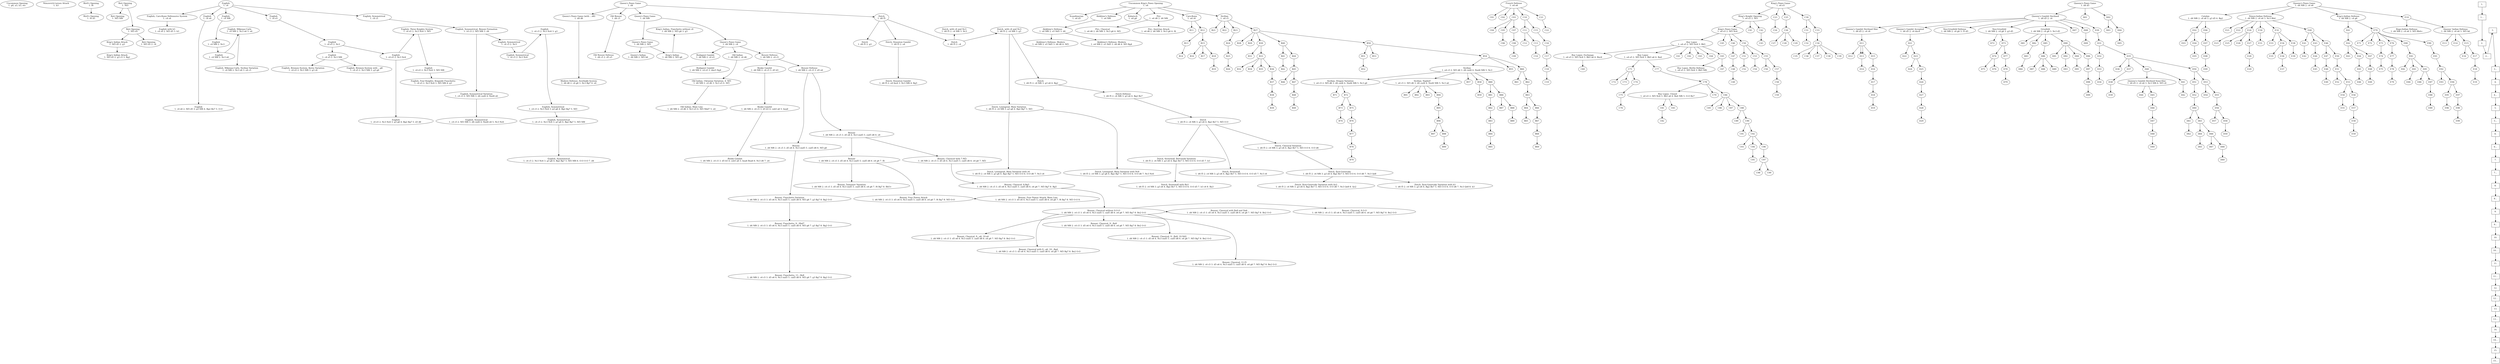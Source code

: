 #
#   A dot file containing Chess Openings, organized by ECO codes and linked together in a tree format.
#
#   Copyright (C) 2014  William Harrison
#
#   This program is free software; you can redistribute it and/or modify
#   it under the terms of the GNU General Public License as published by
#   the Free Software Foundation; either version 2 of the License, or
#   (at your option) any later version.
#   This program is distributed in the hope that it will be useful,
#   but WITHOUT ANY WARRANTY; without even the implied warranty of
#   MERCHANTABILITY or FITNESS FOR A PARTICULAR PURPOSE.  See the
#   GNU General Public License for more details.
#   You should have received a copy of the GNU General Public License along
#   with this program; if not, write to the Free Software Foundation, Inc.,
#   51 Franklin Street, Fifth Floor, Boston, MA 02110-1301 USA.
#

digraph chess {


    A00 [label = "Uncommon Opening\n1. g4, a3, h3, etc"];
    A01 [label = "Nimzovich-Larsen Attack\n1. b3"];
    A02 [label = "Bird's Opening\n1. f4"];
    A03 [label = "Bird's Opening\n1. f4 d5"];
    A04 [label = "Reti Opening\n1. Nf3"];
    A05 [label = "Reti Opening\n1. Nf3 Nf6"];
    A06 [label = "Reti Opening\n1. Nf3 d5"];
    A07 [label = "King's Indian Attack\n1. Nf3 d5 2. g3"];
    A08 [label = "King's Indian Attack\n1. Nf3 d5 2. g3 c5 3. Bg2"];
    A09 [label = "Reti Opening\n1. Nf3 d5 2. c4"];
    A10 [label = "English\n1. c4"];
    A11 [label = "English, Caro-Kann Defennsive System\n1. c4 c6"];
    A12 [label = "English with b3\n1. c4 c6 2. Nf3 d5 3. b3"];
    A13 [label = "English\n1. c4 e6"];
    A14 [label = "English\n1. c4 e6 2. Nf3 d5 3. g3 Nf6 4. Bg2 Be7 5. O-O"];
    A15 [label = "English\n1. c4 Nf6"];
    A16 [label = "English\n1. c4 Nf6 2. Nc3"];
    A17 [label = "English\n1. c4 Nf6 2. Nc3 e6"];
    A18 [label = "English, Mikenas-Carls\n1. c4 Nf6 2. Nc3 e6 3. e4"];
    A19 [label = "English, Mikenas-Carls, Sicilian Variation\n1. c4 Nf6 2. Nc3 e6 3. e4 c5"];
    A20 [label = "English\n1. c4 e5"];
    A21 [label = "English\n1. c4 e5 2. Nc3"];
    A22 [label = "English\n1. c4 e5 2. Nc3 Nf6"];
    A23 [label = "English, Bremen System, Keres Variation\n1. c4 e5 2. Nc3 Nf6 3. g3 c6"];
    A24 [label = "English, Bremen System with ...g6\n1. c4 e5 2. Nc3 Nf6 3. g3 g6"];
    A25 [label = "English\n1. c4 e5 2. Nc3 Nc6"];
    A26 [label = "English\n1. c4 e5 2. Nc3 Nc6 3. g3 g6 4. Bg2 Bg7 5. d3 d6"];
    A27 [label = "English, Three Knights System\n1. c4 e5 2. Nc3 Nc6 3. Nf3"];
    A28 [label = "English\n1. c4 e5 2. Nc3 Nc6 3. Nf3 Nf6"];
    A29 [label = "English, Four Knights, Kingside Fianchetto\n1. c4 e5 2. Nc3 Nc6 3. Nf3 Nf6 4. g3"];
    A30 [label = "English, Symmetrical\n1. c4 c5"];
    A31 [label = "English, Symmetrical, Benoni Formation\n1. c4 c5 2. Nf3 Nf6 3. d4"];
    A32 [label = "English, Symmetrical Variation\n1. c4 c5 2. Nf3 Nf6 3. d4 cxd4 4. Nxd4 e6"];
    A33 [label = "English, Symmetrical\n1. c4 c5 2. Nf3 Nf6 3. d4 cxd4 4. Nxd4 e6 5. Nc3 Nc6"];
    A34 [label = "English, Symmetrical\n1. c4 c5 2. Nc3"];
    A35 [label = "English, Symmetrical\n1. c4 c5 2. Nc3 Nc6"];
    A36 [label = "English\n1. c4 c5 2. Nc3 Nc6 3. g3"];
    A37 [label = "English, Symmetrical\n1. c4 c5 2. Nc3 Nc6 3. g3 g6 4. Bg2 Bg7 5. Nf3"];
    A38 [label = "English, Symmetrical\n1. c4 c5 2. Nc3 Nc6 3. g3 g6 4. Bg2 Bg7 5. Nf3 Nf6"];
    A39 [label = "English, Symmetrical\n1. c4 c5 2. Nc3 Nc6 3. g3 g6 4. Bg2 Bg7 5. Nf3 Nf6 6. O-O O-O 7. d4"];
    A40 [label = "Queen's Pawn Game\n1. d4"];
    A41 [label = "Queen's Pawn Game (with ...d6)\n1. d4 d6"];
    A42 [label = "Modern Defense, Averbakh System\n1. d4 d6 2. c4 g6 3. Nc3 Bg7 4. e4"];
    A43 [label = "Old Benoni\n1. d4 c5"];
    A44 [label = "Old Benoni Defense\n1. d4 c5 2. d5 e5"];
    A45 [label = "Queen's Pawn Game\n1. d4 Nf6"];
    A46 [label = "Queen's Pawn Game\n1. d4 Nf6 2. Nf3"];
    A47 [label = "Queen's Indian\n1. d4 Nf6 2. Nf3 b6"];
    A48 [label = "King's Indian\n1. d4 Nf6 2. Nf3 g6"];
    A49 [label = "King's Indian, Fianchetto without c4\n1. d4 Nf6 2. Nf3 g6 3. g3"];
    A50 [label = "Queen's Pawn Game\n1. d4 Nf6 2. c4"];
    A51 [label = "Budapest Gambit\n1. d4 Nf6 2. c4 e5"];
    A52 [label = "Budapest Gambit\n1. d4 Nf6 2. c4 e5 3. dxe5 Ng4"];
    A53 [label = "Old Indian\n1. d4 Nf6 2. c4 d6"];
    A54 [label = "Old Indian, Ukranian Variation, 4. Nf3\n1. d4 Nf6 2. c4 d6 3. Nc3 e5 4. Nf3"];
    A55 [label = "Old Indian, Main Line\n1. d4 Nf6 2. c4 d6 3. Nc3 e5 4. Nf3 Nbd7 5. e4"];
    A56 [label = "Benoni Defense\n1. d4 Nf6 2. c4 c5"];
    A57 [label = "Benko Gambit\n1. d4 Nf6 2. c4 c5 3. d5 b5"];
    A58 [label = "Benko Gambit\n1. d4 Nf6 2. c4 c5 3. d5 b5 4. cxb5 a6 5. bxa6"];
    A59 [label = "Benko Gambit\n1. d4 Nf6 2. c4 c5 3. d5 b5 4. cxb5 a6 5. bxa6 Bxa6 6. Nc3 d6 7. e4"];
    A60 [label = "Benoni Defense\n1. d4 Nf6 2. c4 c5 3. d5 e6"];
    A61 [label = "Benoni\n1. d4 Nf6 2. c4 c5 3. d5 e6 4. Nc3 exd5 5. cxd5 d6 6. Nf3 g6"];
    A62 [label = "Benoni, Fianchetto Variation\n1. d4 Nf6 2. c4 c5 3. d5 e6 4. Nc3 exd5 5. cxd5 d6 6. Nf3 g6 7. g3 Bg7 8. Bg2 O-O"];
    A63 [label = "Benoni, Fianchetto, 9...Nbd7\n1. d4 Nf6 2. c4 c5 3. d5 e6 4. Nc3 exd5 5. cxd5 d6 6. Nf3 g6 7. g3 Bg7 8. Bg2 O-O"];
    A64 [label = "Benoni, Fianchetto, 11...Re8\n1. d4 Nf6 2. c4 c5 3. d5 e6 4. Nc3 exd5 5. cxd5 d6 6. Nf3 g6 7. g3 Bg7 8. Bg2 O-O"];
    A65 [label = "Benoni\n1. d4 Nf6 2. c4 c5 3. d5 e6 4. Nc3 exd5 5. cxd5 d6 6. e4"];
    A66 [label = "Benoni\n1. d4 Nf6 2. c4 c5 3. d5 e6 4. Nc3 exd5 5. cxd5 d6 6. e4 g6 7. f4"];
    A67 [label = "Benoni, Taimanov Variation\n1. d4 Nf6 2. c4 c5 3. d5 e6 4. Nc3 exd5 5. cxd5 d6 6. e4 g6 7. f4 Bg7 8. Bb5+"];
    A68 [label = "Benoni, Four Pawns Attack\n1. d4 Nf6 2. c4 c5 3. d5 e6 4. Nc3 exd5 5. cxd5 d6 6. e4 g6 7. f4 Bg7 8. Nf3 O-O"];
    A69 [label = "Benoni, Four Pawns Attack, Main Line\n1. d4 Nf6 2. c4 c5 3. d5 e6 4. Nc3 exd5 5. cxd5 d6 6. e4 g6 7. f4 Bg7 8. Nf3 O-O 9."];
    A70 [label = "Benoni, Classical with 7.Nf3\n1. d4 Nf6 2. c4 c5 3. d5 e6 4. Nc3 exd5 5. cxd5 d6 6. e4 g6 7. Nf3"];
    A71 [label = "Benoni, Classical, 8.Bg5\n1. d4 Nf6 2. c4 c5 3. d5 e6 4. Nc3 exd5 5. cxd5 d6 6. e4 g6 7. Nf3 Bg7 8. Bg5"];
    A72 [label = "Benoni, Classical without 9.O-O\n1. d4 Nf6 2. c4 c5 3. d5 e6 4. Nc3 exd5 5. cxd5 d6 6. e4 g6 7. Nf3 Bg7 8. Be2 O-O"];
    A73 [label = "Benoni, Classical, 9.O-O\n1. d4 Nf6 2. c4 c5 3. d5 e6 4. Nc3 exd5 5. cxd5 d6 6. e4 g6 7. Nf3 Bg7 8. Be2 O-O"];
    A74 [label = "Benoni, Classical, 9...a6, 10.a4\n1. d4 Nf6 2. c4 c5 3. d5 e6 4. Nc3 exd5 5. cxd5 d6 6. e4 g6 7. Nf3 Bg7 8. Be2 O-O"];
    A75 [label = "Benoni, Classical with 9...a6, 10...Bg4\n1. d4 Nf6 2. c4 c5 3. d5 e6 4. Nc3 exd5 5. cxd5 d6 6. e4 g6 7. Nf3 Bg7 8. Be2 O-O"];
    A76 [label = "Benoni, Classical, 9...Re8\n1. d4 Nf6 2. c4 c5 3. d5 e6 4. Nc3 exd5 5. cxd5 d6 6. e4 g6 7. Nf3 Bg7 8. Be2 O-O"];
    A77 [label = "Benoni, Classical, 9...Re8, 10.Nd2\n1. d4 Nf6 2. c4 c5 3. d5 e6 4. Nc3 exd5 5. cxd5 d6 6. e4 g6 7. Nf3 Bg7 8. Be2 O-O"];
    A78 [label = "Benoni, Classical with Re8 and Na6\n1. d4 Nf6 2. c4 c5 3. d5 e6 4. Nc3 exd5 5. cxd5 d6 6. e4 g6 7. Nf3 Bg7 8. Be2 O-O"];
    A79 [label = "Benoni, Classical, 11.f3\n1. d4 Nf6 2. c4 c5 3. d5 e6 4. Nc3 exd5 5. cxd5 d6 6. e4 g6 7. Nf3 Bg7 8. Be2 O-O"];
    A80 [label = "Dutch\n1. d4 f5"];
    A81 [label = "Dutch\n1. d4 f5 2. g3"];
    A82 [label = "Dutch, Staunton Gambit\n1. d4 f5 2. e4"];
    A83 [label = "Dutch, Staunton Gambit\n1. d4 f5 2. e4 fxe4 3. Nc3 Nf6 4. Bg5"];
    A84 [label = "Dutch\n1. d4 f5 2. c4"];
    A85 [label = "Dutch, with c4 and Nc3\n1. d4 f5 2. c4 Nf6 3. Nc3"];
    A86 [label = "Dutch, with c4 and Nc3\n1. d4 f5 2. c4 Nf6 3. g3"];
    A87 [label = "Dutch, Leningrad, Main Variation \n1. d4 f5 2. c4 Nf6 3. g3 g6 4. Bg2 Bg7 5. Nf3"];
    A88 [label = "Dutch, Leningrad, Main Variation with c6\n1. d4 f5 2. c4 Nf6 3. g3 g6 4. Bg2 Bg7 5. Nf3 O-O 6. O-O d6 7. Nc3 c6"];
    A89 [label = "Dutch, Leningrad, Main Variation with Nc6\n1. d4 f5 2. c4 Nf6 3. g3 g6 4. Bg2 Bg7 5. Nf3 O-O 6. O-O d6 7. Nc3 Nc6"];
    A90 [label = "Dutch \n1. d4 f5 2. c4 Nf6 3. g3 e6 4. Bg2"];
    A91 [label = "Dutch Defense\n1. d4 f5 2. c4 Nf6 3. g3 e6 4. Bg2 Be7"];
    A92 [label = "Dutch\n1. d4 f5 2. c4 Nf6 3. g3 e6 4. Bg2 Be7 5. Nf3 O-O"];
    A93 [label = "Dutch, Stonewall, Botvinnik Variation\n1. d4 f5 2. c4 Nf6 3. g3 e6 4. Bg2 Be7 5. Nf3 O-O 6. O-O d5 7. b3"];
    A94 [label = "Dutch, Stonewall with Ba3\n1. d4 f5 2. c4 Nf6 3. g3 e6 4. Bg2 Be7 5. Nf3 O-O 6. O-O d5 7. b3 c6 8. Ba3"];
    A95 [label = "Dutch, Stonewall\n1. d4 f5 2. c4 Nf6 3. g3 e6 4. Bg2 Be7 5. Nf3 O-O 6. O-O d5 7. Nc3 c6"];
    A96 [label = "Dutch, Classical Variation\n1. d4 f5 2. c4 Nf6 3. g3 e6 4. Bg2 Be7 5. Nf3 O-O 6. O-O d6"];
    A97 [label = "Dutch, Ilyin-Genevsky\n1. d4 f5 2. c4 Nf6 3. g3 e6 4. Bg2 Be7 5. Nf3 O-O 6. O-O d6 7. Nc3 Qe8"];
    A98 [label = "Dutch, Ilyin-Genevsky Variation with Qc2\n1. d4 f5 2. c4 Nf6 3. g3 e6 4. Bg2 Be7 5. Nf3 O-O 6. O-O d6 7. Nc3 Qe8 8. Qc2"];
    A99 [label = "Dutch, Ilyin-Genevsky Variation with b3\n1. d4 f5 2. c4 Nf6 3. g3 e6 4. Bg2 Be7 5. Nf3 O-O 6. O-O d6 7. Nc3 Qe8 8. b3"];

    B00 [label = "Uncommon King's Pawn Opening\n1. e4"];
    B01 [label = "Scandinavian\n1. e4 d5"];
    B02 [label = "Alekhine's Defense\n1. e4 Nf6"];
    B03 [label = "Alekhine's Defense\n1. e4 Nf6 2. e5 Nd5 3. d4"];
    B04 [label = "Alekhine's Defense, Modern\n1. e4 Nf6 2. e5 Nd5 3. d4 d6 4. Nf3"];
    B05 [label = "Alekhine's Defense, Modern\n1. e4 Nf6 2. e5 Nd5 3. d4 d6 4. Nf3 Bg4"];
    B06 [label = "Robatsch\n1. e4 g6"];
    B07 [label = "Pirc\n1. e4 d6 2. d4 Nf6"];
    B08 [label = "Pirc, Classical\n1. e4 d6 2. d4 Nf6 3. Nc3 g6 4. Nf3"];
    B09 [label = "Pirc, Austrian Attack\n1. e4 d6 2. d4 Nf6 3. Nc3 g6 4. f4"];
    B10 [label = "Caro-Kann\n1. e4 c6"];
    B20 [label = "Sicilian\n1. e4 c5"];
    B56 [label = "Sicilian\n1. e4 c5 2. Nf3 d6 3. d4 cxd4 4. Nxd4 Nf6 5. Nc3"];
    B70 [label = "Sicilian, Dragon Variation\n1. e4 c5 2. Nf3 d6 3. d4 cxd4 4. Nxd4 Nf6 5. Nc3 g6"];
    B90 [label = "Sicilian, Najdorf\n1. e4 c5 2. Nf3 d6 3. d4 cxd4 4. Nxd4 Nf6 5. Nc3 a6"];

    C00 [label = "French Defense\n1. e4 e6"];
    C20 [label = "King's Pawn Game\n1. e4 e5"];
    C40 [label = "King's Knight Opening\n1. e4 e5 2. Nf3"];
    C44 [label = "King's Pawn Game\n1. e4 e5 2. Nf3 Nc6"];
    C60 [label = "Ruy Lopez\n1. e4 e5 2. Nf3 Nc6 3. Bb5"];
    C66 [label = "Ruy Lopez, Berlin Defense\n1. e4 e5 2. Nf3 Nc6 3. Bb5 Nf6"];
    C68 [label = "Ruy Lopez, Exchange\n1. e4 e5 2. Nf3 Nc6 3. Bb5 a6 4. Bxc6"];
    C70 [label = "Ruy Lopez\n1. e4 e5 2. Nf3 Nc6 3. Bb5 a6 4. Ba4"];
    C80 [label = "Ruy Lopez, Open\n1. e4 e5 2. Nf3 Nc6 3. Bb5 a6 4. Ba4 Nf6 5. O-O Nxe4"];
    C80 [label = "Ruy Lopez, Closed\n1. e4 e5 2. Nf3 Nc6 3. Bb5 a6 4. Ba4 Nf6 5. O-O Be7"];

    D00 [label = "Queens's Pawn Game\n1. d4 d5"];
    D06 [label = "Queens's Gambit Declined\n1. d4 d5 2. c4"];
    D10 [label = "Queens's Gambit Declined Slav\n1. d4 d5 2. c4 c6"];
    D20 [label = "Queens's Gambit Accepted\n1. d4 d5 2. c4 dxc4"];
    D43 [label = "Queens's Gambit Declined Semi-Slav\n1. d4 d5 2. c4 e6 3. Nc3 Nf6 4. Nf3 c6"];
    D70 [label = "Neo-Grunfeld Defense\n1. d4 Nf6 2. c4 g6 3. f3 d5"];
    D71 [label = "Neo-Grunfeld\n1. d4 Nf6 2. c4 g6 3. g3 d5"];
    D80 [label = "Grunfeld\n1. d4 Nf6 2. c4 g6 3. Nc3 d5"];

    E00 [label = "Queens's Pawn Game\n1. d4 Nf6 2. c4 e6"];
    E01 [label = "Catalan\n1. d4 Nf6 2. c4 e6 3. g3 d5 4. Bg2"];
    E11 [label = "Bogo-Indian Defense\n1. d4 Nf6 2. c4 e6 3. Nf3 Bb4+"];
    E12 [label = "Queens' Indian Defense\n1. d4 Nf6 2. c4 e6 3. Nf3 b6"];
    E20 [label = "Nimzo-Indian Defense\n1. d4 Nf6 2. c4 e6 3. Nc3 Bb4"];
    E60 [label = "King's-Indian Defense\n1. d4 Nf6 2. c4 g6"];

    A02 -> A03;
    A04 -> A05;
    A04 -> A06;
    A06 -> A07 -> A08;
    A06 -> A09;
    A10 -> A11 -> A12;
    A10 -> A13 -> A14;
    A10 -> A15 -> A16 -> A17 -> A18 -> A19;
    A10 -> A20 -> A21 -> A22;
    A22 -> A23;
    A22 -> A24;
    A21 -> A25;
    A25 -> A26;
    A25 -> A27 -> A28 -> A29;
    A10 -> A30;
    A30 -> A31 -> A32 -> A33;
    A31 -> A34 -> A35 -> A36 -> A37 -> A38 -> A39;
    A40 -> A41 -> A42;
    A40 -> A43 -> A44;
    A40 -> A45 -> A46 -> A47;
    A46 -> A48 -> A49;
    A45 -> A50 -> A51 -> A52;
    A50 -> A53 -> A54 -> A55;
    A50 -> A56 -> A57 -> A58 -> A59;
    A56 -> A60 -> A61 -> A62 -> A63 -> A64;
    A60 -> A65 -> A66 -> A67;
    A66 -> A68 -> A69;
    A65 -> A70 -> A71 -> A72;
    A72 -> A73;
    A72 -> A74;
    A72 -> A75;
    A72 -> A76;
    A72 -> A77;
    A72 -> A78;
    A72 -> A79;
    A40 -> A80 -> A81;
    A80 -> A82 -> A83;
    A80 -> A84 -> A85;
    A84 -> A86 -> A87 -> A88;
    A87 -> A89;
    A86 -> A90 -> A91 -> A92 -> A93 -> A94;
    A92 -> A95;
    A92 -> A96 -> A97 -> A98;
    A97 -> A99;

    B00 -> B01;
    B00 -> B02 -> B03 -> B04;
    B03 -> B05;
    B00 -> B06;
    B00 -> B07 -> B08;
    B07 -> B09;
    # Caro-Kann
    B00 -> B10 -> B11;
    B10 -> B12 -> B13 -> B14;
    B12 -> B15 -> B16;
    B15 -> B17;
    B15 -> B18 -> B19;
    # Sicilian
    B00 -> B20 -> B21;
    B20 -> B22;
    B20 -> B23 -> B24 -> B25 -> B26;
    B20 -> B27 -> B28;
    B27 -> B29;
    B27 -> B30 -> B31;
    B30 -> B33 -> B32;
    B33 -> B34;
    B33 -> B35;
    B33 -> B36 -> B37 -> B38 -> B39;
    B27 -> B40 -> B41 -> B42;
    B40 -> B44 -> B45 -> B46;
    B45 -> B47 -> B48 -> B49;
    B27 -> B50 -> B51 -> B52;
    B50 -> B53;
    B50 -> B54 -> B55;
    B54 -> B56 -> B57;
    B56 -> B58 -> B59;
    B54 -> B60 -> B61;
    B60 -> B62 -> B63 -> B64 -> B65;
    B63 -> B66 -> B67 -> B68 -> B69;
    B56 -> B70 -> B71
    B70 -> B72 -> B73 -> B74;
    B72 -> B75 -> B76 -> B77 -> B78 -> B79;
    B56 -> B80 -> B81 -> B82 -> B83 -> B84 -> B85;
    B80 -> B86 -> B87;
    B86 -> B88 -> B89;
    B56 -> B90 -> B91;
    B90 -> B92;
    B90 -> B93;
    B90 -> B94 -> B95 -> B96 -> B97;
    B96 -> B98 -> B99;

    C00 -> C01;
    C00 -> C02;
    C00 -> C03 -> C04;
    C03 -> C05 -> C06;
    C03 -> C07 -> C08 -> C09;
    C00 -> C10 -> C11 -> C12;
    C11 -> C13 -> C14;
    C10 -> C15 -> C16 -> C17 -> C18 -> C19;
    C00 -> C21 -> C22;
    C20 -> C23 -> C24;
    C20 -> C25 -> C26 -> C27;
    C26 -> C28;
    C26 -> C29;
    C20 -> C30;
    C30 -> C31 -> C32;
    C30 -> C33 -> C34 -> C35;
    C34 -> C36;
    C34 -> C37;
    C34 -> C38;
    C34 -> C39;
    C20 -> C40 -> C41;
    C40 -> C42 -> C43;
    C40 -> C44 -> C45;
    C44 -> C46 -> C47 -> C48 -> C49;
    C44 -> C50;
    C50 -> C51 -> C52;
    C50 -> C53 -> C54;
    C50 -> C55 -> C56;
    C55 -> C57 -> C58 -> C59;
    C44 -> C60 -> C61;
    C60 -> C62;
    C60 -> C63;
    C60 -> C64;
    C60 -> C65 -> C66;
    C65 -> C67;
    C60 -> C68 -> C69;
    C60 -> C70 -> C71 -> C72;
    C71 -> C73;
    C71 -> C74 -> C75 -> C76;
    C70 -> C77 -> C78 -> C79;
    C78 -> C80;
    C80 -> C81 -> C82;
    C80 -> C83;
    C78 -> C84 -> C85;
    C84 -> C86;
    C84 -> C87;
    C84 -> C88 -> C89;
    C88 -> C90 -> C91;
    C90 -> C92 -> C93;
    C92 -> C94 -> C95;
    C92 -> C96 -> C97 -> C98;
    C97 -> C99;

    D00 -> D01;
    D00 -> D02 -> D03;
    D02 -> D04 -> D05;
    D00 -> D06 -> D07;
    D06 -> D08 -> D09;
    D06 -> D10 -> D11 -> D12;
    D11 -> D13;
    D11 -> D13 -> D14;
    D11 -> D15 -> D16 -> D17 -> D18 -> D19;
    D06 -> D20 -> D21 -> D22;
    D21 -> D23 -> D24;
    D23 -> D25 -> D26 -> D27 -> D28 -> D29;
    D06 -> D30 -> D31 -> D32 -> D33 -> D34;
    D31 -> D35 -> D36;
    D35 -> D37 -> D38 -> D39;
    D35 -> D40 -> D41 -> D42;
    D40 -> D43 -> D44;
    D43 -> D45 -> D46 -> D47 -> D48 -> D49;
    D35 -> D50 -> D51 -> D52;
    D50 -> D53 -> D54;
    D53 -> D55 -> D56 -> D57;
    D56 -> D58 -> D59;
    D52 -> D60 -> D61 -> D62;
    D60 -> D63 -> D64 -> D65;
    D63 -> D66 -> D67;
    D66 -> D68 -> D69;
    D06 -> D70;
    D06 -> D71 -> D72;
    D71 -> D73 -> D74 -> D75;
    D74 -> D76;
    D73 -> D77 -> D78 -> D79;
    D06 -> D80 -> D81;
    D80 -> D82 -> D83 -> D84;
    D80 -> D85 -> D86 -> D87;
    D86 -> D88;
    D86 -> D89;
    D80 -> D90 -> D91;
    D90 -> D92 -> D93;
    D90 -> D94 -> D95;
    D90 -> D96 -> D97 -> D98 -> D99;


    E00 -> E01 -> E02 -> E03;
    E02 -> E04 -> E05;
    E01 -> E06 -> E07 -> E08 -> E09;
    E00 -> E10 -> E11;
    E10 -> E12 -> E13;
    E12 -> E14;
    E12 -> E15 -> E16;
    E15 -> E17 -> E18 -> E19;
    E00 -> E20;
    E20 -> E21;
    E20 -> E22 -> E23;
    E20 -> E24 -> E25;
    E24 -> E26;
    E24 -> E27 -> E28 -> E29;
    E20 -> E30 -> E31;
    E20 -> E32 -> E33;
    E32 -> E34 -> E35;
    E34 -> E36 -> E37;
    E32 -> E38 -> E39;
    E20 -> E40 -> E41 -> E42;
    E40 -> E43 -> E44 -> E45;
    E40 -> E46 -> E47 -> E48 -> E49;
    E46 -> E50 -> E51 -> E52;
    E51 -> E53 -> E54 -> E55;
    E53 -> E56 -> E57 -> E58 -> E59;
    E00 -> E60 -> E61 -> E62 -> E63;
    E62 -> E64 -> E65 -> E66;
    E62 -> E67 -> E68 -> E69;
    E60 -> E70 -> E71;
    E70 -> E72;
    E70 -> E73 -> E74 -> E75;
    E70 -> E76 -> E77 -> E78 -> E79;
    E70 -> E80 -> E81 -> E82;
    E81 -> E83 -> E84;
    E81 -> E85 -> E86;
    E85 -> E87 -> E88 -> E89;
    E70 -> E90 -> E91 -> E92 -> E93;
    E92 -> E94 -> E95 -> E96;
    E94 -> E97 -> E98 -> E99;

    MOVE_01 [label = "1.", shape="box"];
    MOVE_02 [label = "1...", shape="box"];
    MOVE_03 [label = "2.", shape="box"];
    MOVE_04 [label = "2...", shape="box"];
    MOVE_05 [label = "3.", shape="box"];
    MOVE_06 [label = "3...", shape="box"];
    MOVE_07 [label = "4.", shape="box"];
    MOVE_08 [label = "4...", shape="box"];
    MOVE_09 [label = "5.", shape="box"];
    MOVE_10 [label = "5...", shape="box"];
    MOVE_11 [label = "6.", shape="box"];
    MOVE_12 [label = "6...", shape="box"];
    MOVE_13 [label = "7.", shape="box"];
    MOVE_14 [label = "7...", shape="box"];
    MOVE_15 [label = "8.", shape="box"];
    MOVE_16 [label = "8...", shape="box"];
    MOVE_17 [label = "9.", shape="box"];
    MOVE_18 [label = "9...", shape="box"];
    MOVE_19 [label = "10.", shape="box"];
    MOVE_20 [label = "10...", shape="box"];
    MOVE_21 [label = "11.", shape="box"];
    MOVE_22 [label = "11...", shape="box"];
    MOVE_23 [label = "12.", shape="box"];
    MOVE_24 [label = "12...", shape="box"];
    MOVE_25 [label = "13.", shape="box"];
    MOVE_26 [label = "13...", shape="box"];
    MOVE_27 [label = "14.", shape="box"];
    MOVE_28 [label = "14...", shape="box"];
    MOVE_29 [label = "15.", shape="box"];
    MOVE_30 [label = "15...", shape="box"];

    MOVE_01 -> MOVE_02 -> MOVE_03 -> MOVE_04 -> MOVE_05 -> MOVE_06 -> MOVE_07 -> MOVE_08 -> MOVE_09 ->
    MOVE_10 -> MOVE_11 -> MOVE_12 -> MOVE_13 -> MOVE_14 -> MOVE_15 -> MOVE_16 -> MOVE_17 -> MOVE_18 -> MOVE_19 ->
    MOVE_20 -> MOVE_21 -> MOVE_22 -> MOVE_23 -> MOVE_24 -> MOVE_25 -> MOVE_26 -> MOVE_27 -> MOVE_28 -> MOVE_29 -> MOVE_30;
    {rank=same; MOVE_01 A00 A01 A02 A04 A10 A40}
    {rank=same; MOVE_02 A03 A11 A13 A15 A20 A30 A41 A43 A45 A80}
    {rank=same; MOVE_03 A07 A09 A16 A21 A34 A46 A50 A81 A82 A84}
    {rank=same; MOVE_04 A17 A22 A35 A44 A47 A48 A53 A56}
    {rank=same; MOVE_05 A12 A18 A27 A31 A36 A49 A85 A86}
    {rank=same; MOVE_06 A19 A23 A24 A28 A52 A57 A60}
    {rank=same; MOVE_07 A29 A42 A54 A83 A90}
    {rank=same; MOVE_08 A32 A91}
    {rank=same; MOVE_09 A14 A37 A55 A58 A87}
    {rank=same; MOVE_10 A26 A33 A38 A92}
    {rank=same; MOVE_11 A65}
    {rank=same; MOVE_12 A61 A96}
    {rank=same; MOVE_13 A39 A59 A66 A70 A93}
    {rank=same; MOVE_14 A88 A89 A95 A97}
    {rank=same; MOVE_15 A67 A71 A94 A98 A99}
    {rank=same; MOVE_16 A62 A68 A69}
    {rank=same; MOVE_17 A72 A73 A78}
    {rank=same; MOVE_18 A63 A76}
    {rank=same; MOVE_19 A74 A77}
    {rank=same; MOVE_20 A75}
    {rank=same; MOVE_21 A79}
    {rank=same; MOVE_22 A64}




#comment dot -Tsvg chess.dot -o chess.svg

}
